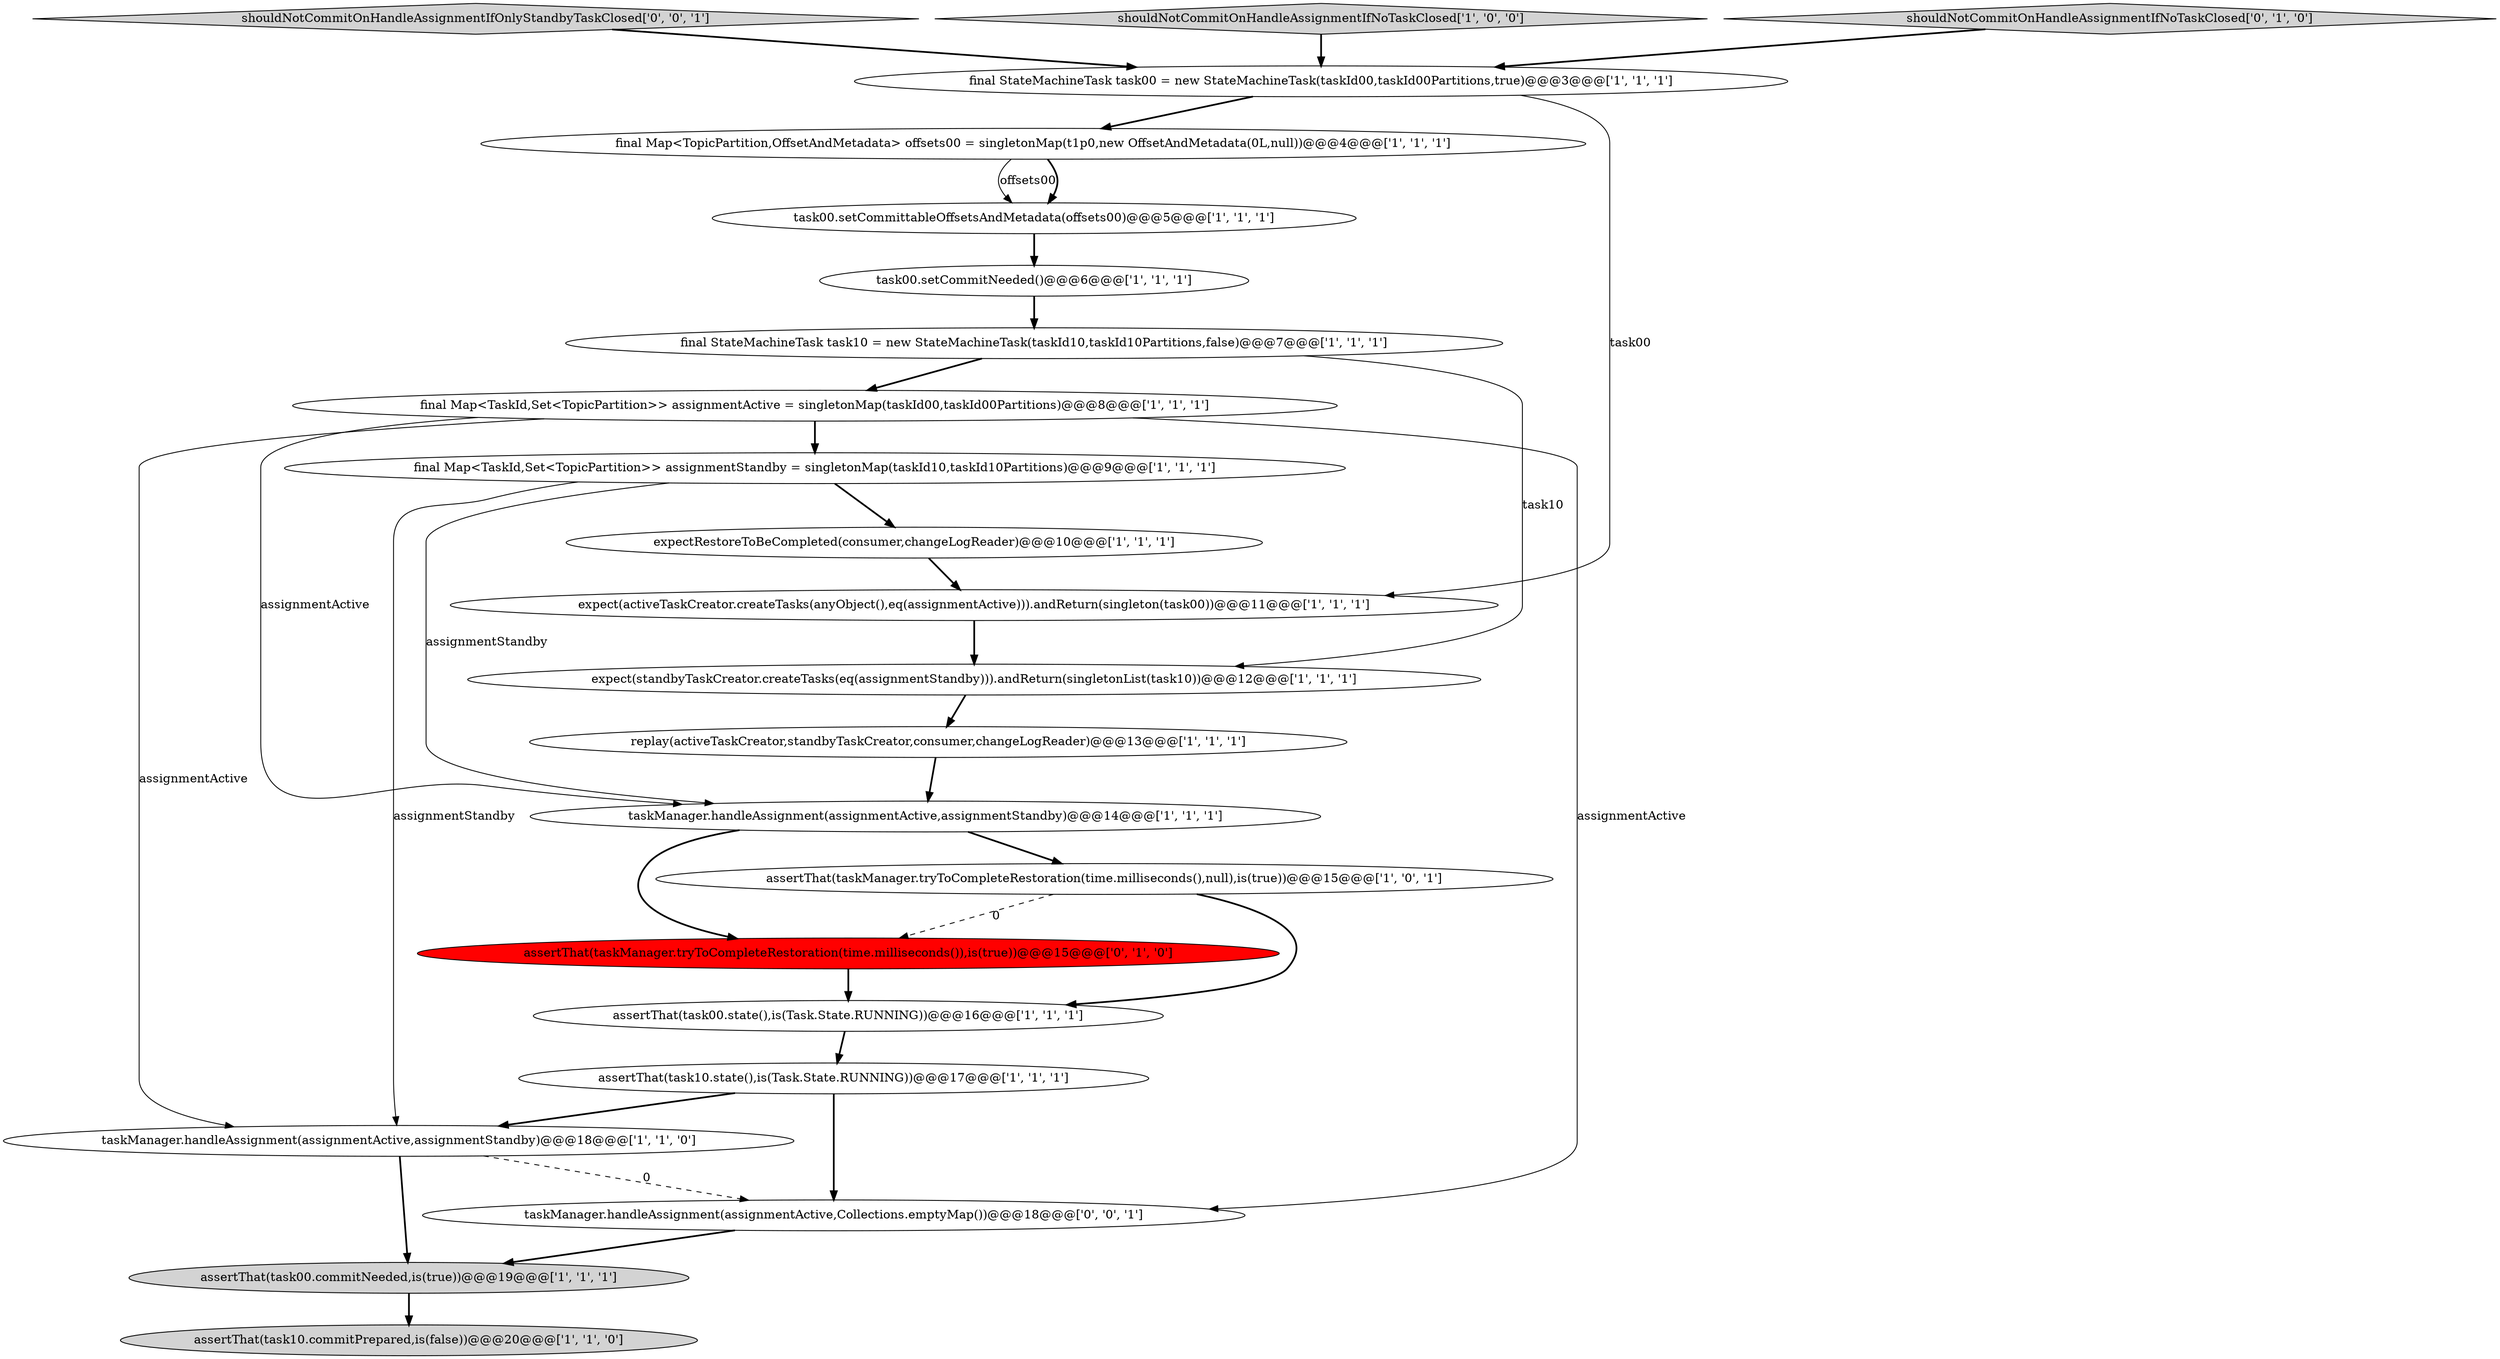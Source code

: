 digraph {
22 [style = filled, label = "shouldNotCommitOnHandleAssignmentIfOnlyStandbyTaskClosed['0', '0', '1']", fillcolor = lightgray, shape = diamond image = "AAA0AAABBB3BBB"];
4 [style = filled, label = "assertThat(task10.state(),is(Task.State.RUNNING))@@@17@@@['1', '1', '1']", fillcolor = white, shape = ellipse image = "AAA0AAABBB1BBB"];
9 [style = filled, label = "taskManager.handleAssignment(assignmentActive,assignmentStandby)@@@18@@@['1', '1', '0']", fillcolor = white, shape = ellipse image = "AAA0AAABBB1BBB"];
20 [style = filled, label = "assertThat(taskManager.tryToCompleteRestoration(time.milliseconds()),is(true))@@@15@@@['0', '1', '0']", fillcolor = red, shape = ellipse image = "AAA1AAABBB2BBB"];
18 [style = filled, label = "shouldNotCommitOnHandleAssignmentIfNoTaskClosed['1', '0', '0']", fillcolor = lightgray, shape = diamond image = "AAA0AAABBB1BBB"];
12 [style = filled, label = "final Map<TaskId,Set<TopicPartition>> assignmentStandby = singletonMap(taskId10,taskId10Partitions)@@@9@@@['1', '1', '1']", fillcolor = white, shape = ellipse image = "AAA0AAABBB1BBB"];
17 [style = filled, label = "final Map<TaskId,Set<TopicPartition>> assignmentActive = singletonMap(taskId00,taskId00Partitions)@@@8@@@['1', '1', '1']", fillcolor = white, shape = ellipse image = "AAA0AAABBB1BBB"];
8 [style = filled, label = "assertThat(task00.state(),is(Task.State.RUNNING))@@@16@@@['1', '1', '1']", fillcolor = white, shape = ellipse image = "AAA0AAABBB1BBB"];
6 [style = filled, label = "taskManager.handleAssignment(assignmentActive,assignmentStandby)@@@14@@@['1', '1', '1']", fillcolor = white, shape = ellipse image = "AAA0AAABBB1BBB"];
15 [style = filled, label = "expect(standbyTaskCreator.createTasks(eq(assignmentStandby))).andReturn(singletonList(task10))@@@12@@@['1', '1', '1']", fillcolor = white, shape = ellipse image = "AAA0AAABBB1BBB"];
2 [style = filled, label = "task00.setCommittableOffsetsAndMetadata(offsets00)@@@5@@@['1', '1', '1']", fillcolor = white, shape = ellipse image = "AAA0AAABBB1BBB"];
13 [style = filled, label = "final StateMachineTask task10 = new StateMachineTask(taskId10,taskId10Partitions,false)@@@7@@@['1', '1', '1']", fillcolor = white, shape = ellipse image = "AAA0AAABBB1BBB"];
16 [style = filled, label = "assertThat(task10.commitPrepared,is(false))@@@20@@@['1', '1', '0']", fillcolor = lightgray, shape = ellipse image = "AAA0AAABBB1BBB"];
1 [style = filled, label = "assertThat(task00.commitNeeded,is(true))@@@19@@@['1', '1', '1']", fillcolor = lightgray, shape = ellipse image = "AAA0AAABBB1BBB"];
21 [style = filled, label = "taskManager.handleAssignment(assignmentActive,Collections.emptyMap())@@@18@@@['0', '0', '1']", fillcolor = white, shape = ellipse image = "AAA0AAABBB3BBB"];
11 [style = filled, label = "assertThat(taskManager.tryToCompleteRestoration(time.milliseconds(),null),is(true))@@@15@@@['1', '0', '1']", fillcolor = white, shape = ellipse image = "AAA0AAABBB1BBB"];
0 [style = filled, label = "expectRestoreToBeCompleted(consumer,changeLogReader)@@@10@@@['1', '1', '1']", fillcolor = white, shape = ellipse image = "AAA0AAABBB1BBB"];
7 [style = filled, label = "expect(activeTaskCreator.createTasks(anyObject(),eq(assignmentActive))).andReturn(singleton(task00))@@@11@@@['1', '1', '1']", fillcolor = white, shape = ellipse image = "AAA0AAABBB1BBB"];
5 [style = filled, label = "final StateMachineTask task00 = new StateMachineTask(taskId00,taskId00Partitions,true)@@@3@@@['1', '1', '1']", fillcolor = white, shape = ellipse image = "AAA0AAABBB1BBB"];
3 [style = filled, label = "final Map<TopicPartition,OffsetAndMetadata> offsets00 = singletonMap(t1p0,new OffsetAndMetadata(0L,null))@@@4@@@['1', '1', '1']", fillcolor = white, shape = ellipse image = "AAA0AAABBB1BBB"];
10 [style = filled, label = "task00.setCommitNeeded()@@@6@@@['1', '1', '1']", fillcolor = white, shape = ellipse image = "AAA0AAABBB1BBB"];
14 [style = filled, label = "replay(activeTaskCreator,standbyTaskCreator,consumer,changeLogReader)@@@13@@@['1', '1', '1']", fillcolor = white, shape = ellipse image = "AAA0AAABBB1BBB"];
19 [style = filled, label = "shouldNotCommitOnHandleAssignmentIfNoTaskClosed['0', '1', '0']", fillcolor = lightgray, shape = diamond image = "AAA0AAABBB2BBB"];
5->3 [style = bold, label=""];
4->9 [style = bold, label=""];
11->20 [style = dashed, label="0"];
15->14 [style = bold, label=""];
12->6 [style = solid, label="assignmentStandby"];
5->7 [style = solid, label="task00"];
4->21 [style = bold, label=""];
2->10 [style = bold, label=""];
3->2 [style = solid, label="offsets00"];
12->0 [style = bold, label=""];
12->9 [style = solid, label="assignmentStandby"];
22->5 [style = bold, label=""];
0->7 [style = bold, label=""];
6->20 [style = bold, label=""];
19->5 [style = bold, label=""];
17->9 [style = solid, label="assignmentActive"];
13->17 [style = bold, label=""];
20->8 [style = bold, label=""];
17->12 [style = bold, label=""];
17->21 [style = solid, label="assignmentActive"];
3->2 [style = bold, label=""];
10->13 [style = bold, label=""];
9->21 [style = dashed, label="0"];
1->16 [style = bold, label=""];
18->5 [style = bold, label=""];
6->11 [style = bold, label=""];
13->15 [style = solid, label="task10"];
21->1 [style = bold, label=""];
7->15 [style = bold, label=""];
11->8 [style = bold, label=""];
17->6 [style = solid, label="assignmentActive"];
8->4 [style = bold, label=""];
9->1 [style = bold, label=""];
14->6 [style = bold, label=""];
}
